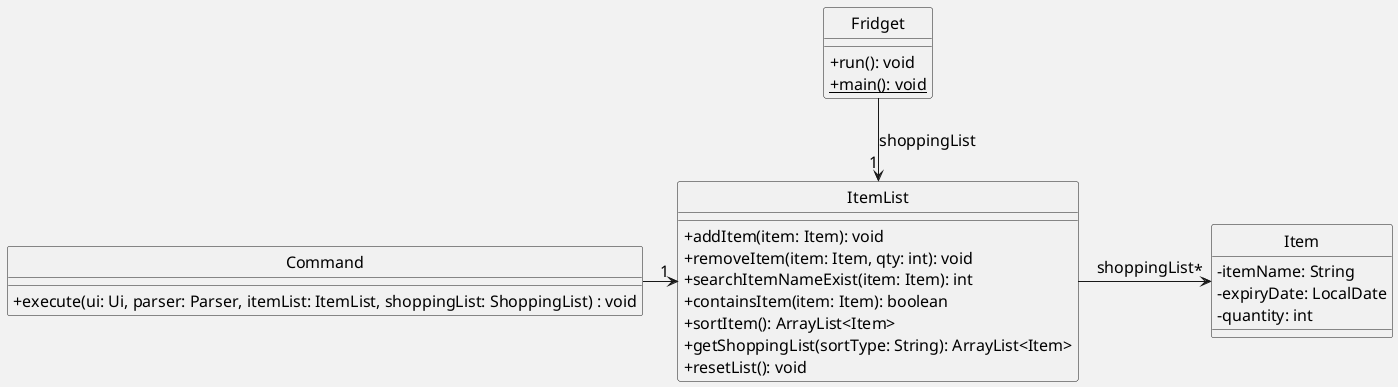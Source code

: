 @startuml
'https://plantuml.com/class-diagram
skinparam classAttributeIconSize 0
skinparam backgroundColor #f2f2f2
skinparam defaultFontSize 16
hide circle

ItemList "1" <-up- Fridget : shoppingList
ItemList "1" <-left- Command
Item "*" <-left- ItemList : shoppingList

class ItemList {
    + addItem(item: Item): void
    + removeItem(item: Item, qty: int): void
    + searchItemNameExist(item: Item): int
    + containsItem(item: Item): boolean
    + sortItem(): ArrayList<Item>
    + getShoppingList(sortType: String): ArrayList<Item>
    + resetList(): void
}

class Item {
    - itemName: String
    - expiryDate: LocalDate
    - quantity: int
}

class Command {
    + execute(ui: Ui, parser: Parser, itemList: ItemList, shoppingList: ShoppingList) : void
}

class Fridget {
    + run(): void
    + {static} main(): void
}

@enduml